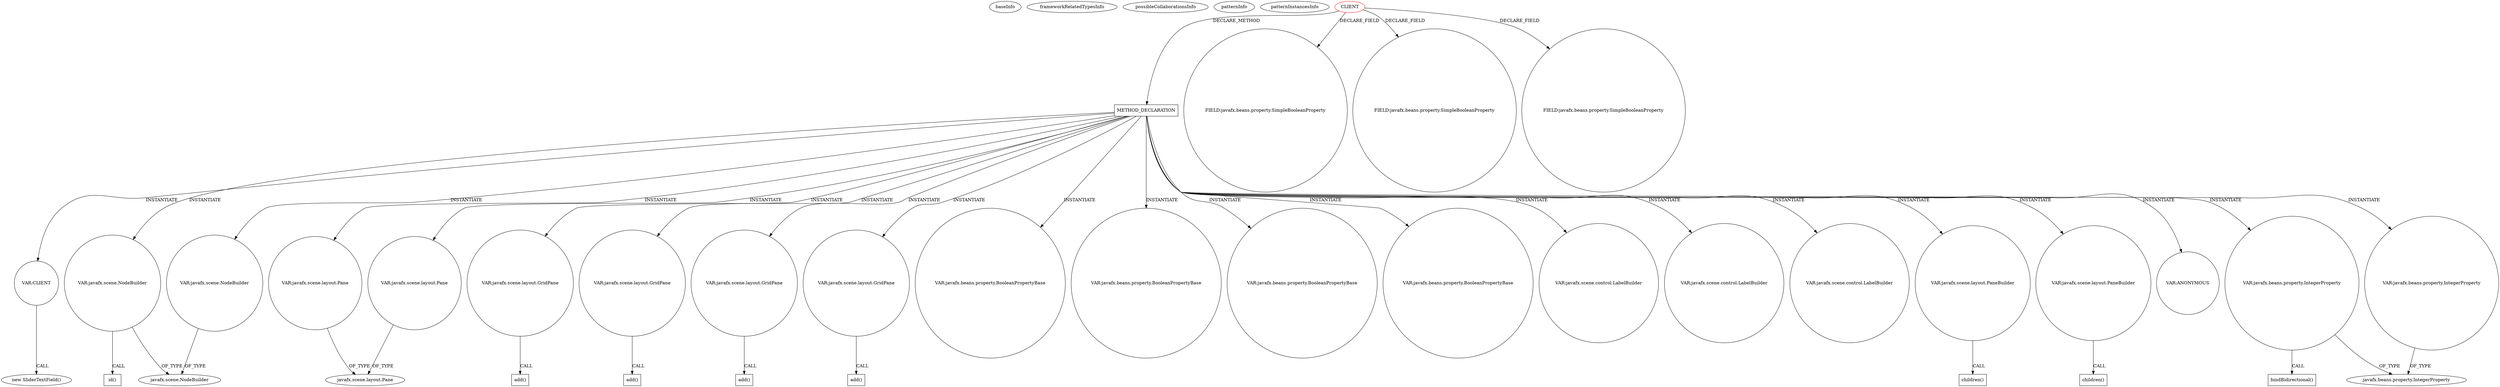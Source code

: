 digraph {
baseInfo[graphId=2570,category="pattern",isAnonymous=false,possibleRelation=false]
frameworkRelatedTypesInfo[]
possibleCollaborationsInfo[]
patternInfo[frequency=2.0,patternRootClient=0]
patternInstancesInfo[0="SaiPradeepDandem-javafx2-gradient-builder~/SaiPradeepDandem-javafx2-gradient-builder/javafx2-gradient-builder-master/src/main/java/com/javafx/gradientbuilder/application/RadialSettingsLayout.java~RadialSettingsLayout~1170",1="SaiPradeepDandem-javafx2-gradient-builder~/SaiPradeepDandem-javafx2-gradient-builder/javafx2-gradient-builder-master/src/main/java/com/javafx/gradientbuilder/application/LinearSettingsLayout.java~LinearSettingsLayout~1172"]
455[label="new SliderTextField()",vertexType="CONSTRUCTOR_CALL",isFrameworkType=false]
456[label="VAR:CLIENT",vertexType="VARIABLE_EXPRESION",isFrameworkType=false,shape=circle]
317[label="METHOD_DECLARATION",vertexType="CLIENT_METHOD_DECLARATION",isFrameworkType=false,shape=box]
0[label="CLIENT",vertexType="ROOT_CLIENT_CLASS_DECLARATION",isFrameworkType=false,color=red]
353[label="VAR:javafx.scene.NodeBuilder",vertexType="VARIABLE_EXPRESION",isFrameworkType=false,shape=circle]
338[label="VAR:javafx.scene.NodeBuilder",vertexType="VARIABLE_EXPRESION",isFrameworkType=false,shape=circle]
556[label="VAR:javafx.scene.layout.Pane",vertexType="VARIABLE_EXPRESION",isFrameworkType=false,shape=circle]
475[label="VAR:javafx.scene.layout.Pane",vertexType="VARIABLE_EXPRESION",isFrameworkType=false,shape=circle]
390[label="VAR:javafx.scene.layout.GridPane",vertexType="VARIABLE_EXPRESION",isFrameworkType=false,shape=circle]
584[label="VAR:javafx.scene.layout.GridPane",vertexType="VARIABLE_EXPRESION",isFrameworkType=false,shape=circle]
399[label="VAR:javafx.scene.layout.GridPane",vertexType="VARIABLE_EXPRESION",isFrameworkType=false,shape=circle]
393[label="VAR:javafx.scene.layout.GridPane",vertexType="VARIABLE_EXPRESION",isFrameworkType=false,shape=circle]
458[label="VAR:javafx.beans.property.BooleanPropertyBase",vertexType="VARIABLE_EXPRESION",isFrameworkType=false,shape=circle]
514[label="VAR:javafx.beans.property.BooleanPropertyBase",vertexType="VARIABLE_EXPRESION",isFrameworkType=false,shape=circle]
539[label="VAR:javafx.beans.property.BooleanPropertyBase",vertexType="VARIABLE_EXPRESION",isFrameworkType=false,shape=circle]
433[label="VAR:javafx.beans.property.BooleanPropertyBase",vertexType="VARIABLE_EXPRESION",isFrameworkType=false,shape=circle]
20[label="FIELD:javafx.beans.property.SimpleBooleanProperty",vertexType="FIELD_DECLARATION",isFrameworkType=false,shape=circle]
18[label="FIELD:javafx.beans.property.SimpleBooleanProperty",vertexType="FIELD_DECLARATION",isFrameworkType=false,shape=circle]
22[label="FIELD:javafx.beans.property.SimpleBooleanProperty",vertexType="FIELD_DECLARATION",isFrameworkType=false,shape=circle]
525[label="VAR:javafx.scene.control.LabelBuilder",vertexType="VARIABLE_EXPRESION",isFrameworkType=false,shape=circle]
426[label="VAR:javafx.scene.control.LabelBuilder",vertexType="VARIABLE_EXPRESION",isFrameworkType=false,shape=circle]
444[label="VAR:javafx.scene.control.LabelBuilder",vertexType="VARIABLE_EXPRESION",isFrameworkType=false,shape=circle]
585[label="add()",vertexType="INSIDE_CALL",isFrameworkType=false,shape=box]
391[label="add()",vertexType="INSIDE_CALL",isFrameworkType=false,shape=box]
400[label="add()",vertexType="INSIDE_CALL",isFrameworkType=false,shape=box]
394[label="add()",vertexType="INSIDE_CALL",isFrameworkType=false,shape=box]
573[label="VAR:javafx.scene.layout.PaneBuilder",vertexType="VARIABLE_EXPRESION",isFrameworkType=false,shape=circle]
574[label="children()",vertexType="INSIDE_CALL",isFrameworkType=false,shape=box]
562[label="VAR:javafx.scene.layout.PaneBuilder",vertexType="VARIABLE_EXPRESION",isFrameworkType=false,shape=circle]
563[label="children()",vertexType="INSIDE_CALL",isFrameworkType=false,shape=box]
387[label="VAR:ANONYMOUS",vertexType="VARIABLE_EXPRESION",isFrameworkType=false,shape=circle]
90[label="javafx.scene.NodeBuilder",vertexType="FRAMEWORK_CLASS_TYPE",isFrameworkType=false]
123[label="javafx.scene.layout.Pane",vertexType="FRAMEWORK_CLASS_TYPE",isFrameworkType=false]
354[label="id()",vertexType="INSIDE_CALL",isFrameworkType=false,shape=box]
466[label="VAR:javafx.beans.property.IntegerProperty",vertexType="VARIABLE_EXPRESION",isFrameworkType=false,shape=circle]
443[label="javafx.beans.property.IntegerProperty",vertexType="FRAMEWORK_CLASS_TYPE",isFrameworkType=false]
467[label="bindBidirectional()",vertexType="INSIDE_CALL",isFrameworkType=false,shape=box]
441[label="VAR:javafx.beans.property.IntegerProperty",vertexType="VARIABLE_EXPRESION",isFrameworkType=false,shape=circle]
317->390[label="INSTANTIATE"]
0->22[label="DECLARE_FIELD"]
0->18[label="DECLARE_FIELD"]
317->466[label="INSTANTIATE"]
317->399[label="INSTANTIATE"]
441->443[label="OF_TYPE"]
393->394[label="CALL"]
390->391[label="CALL"]
317->456[label="INSTANTIATE"]
338->90[label="OF_TYPE"]
317->353[label="INSTANTIATE"]
317->562[label="INSTANTIATE"]
317->441[label="INSTANTIATE"]
317->458[label="INSTANTIATE"]
317->338[label="INSTANTIATE"]
317->387[label="INSTANTIATE"]
317->556[label="INSTANTIATE"]
317->444[label="INSTANTIATE"]
317->426[label="INSTANTIATE"]
562->563[label="CALL"]
317->393[label="INSTANTIATE"]
0->20[label="DECLARE_FIELD"]
317->525[label="INSTANTIATE"]
317->475[label="INSTANTIATE"]
0->317[label="DECLARE_METHOD"]
317->573[label="INSTANTIATE"]
466->443[label="OF_TYPE"]
456->455[label="CALL"]
317->584[label="INSTANTIATE"]
556->123[label="OF_TYPE"]
573->574[label="CALL"]
475->123[label="OF_TYPE"]
399->400[label="CALL"]
353->354[label="CALL"]
466->467[label="CALL"]
584->585[label="CALL"]
353->90[label="OF_TYPE"]
317->514[label="INSTANTIATE"]
317->539[label="INSTANTIATE"]
317->433[label="INSTANTIATE"]
}
